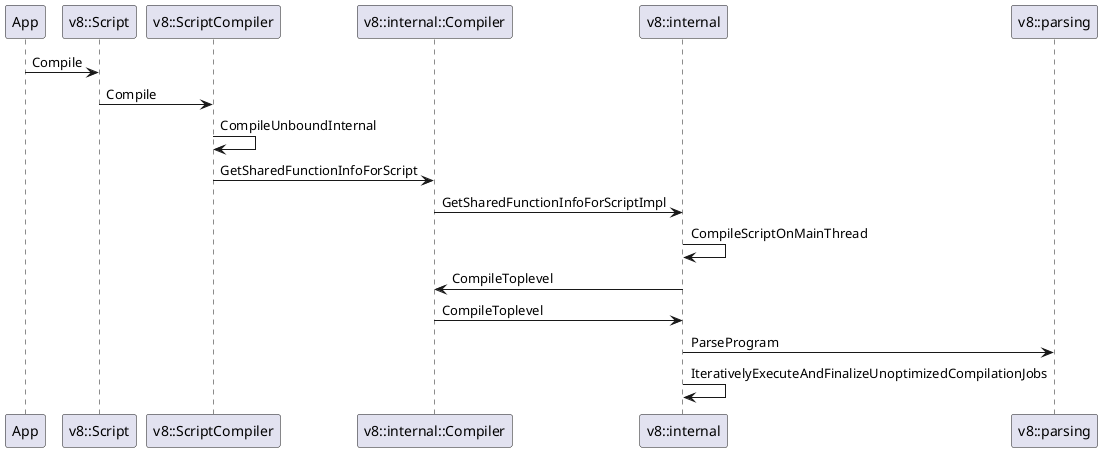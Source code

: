@startuml
participant App
participant "v8::Script" as v8_script
participant "v8::ScriptCompiler" as v8_scriptCompiler
participant "v8::internal::Compiler" as internal_Compiler
participant "v8::internal" as internal
participant "v8::parsing" as parsing
App -> v8_script : Compile
v8_script -> v8_scriptCompiler : Compile
v8_scriptCompiler -> v8_scriptCompiler : CompileUnboundInternal
v8_scriptCompiler -> internal_Compiler : GetSharedFunctionInfoForScript
internal_Compiler -> internal : GetSharedFunctionInfoForScriptImpl
internal -> internal : CompileScriptOnMainThread
internal -> internal_Compiler : CompileToplevel
internal_Compiler -> internal : CompileToplevel
internal -> parsing : ParseProgram
internal -> internal : IterativelyExecuteAndFinalizeUnoptimizedCompilationJobs
@enduml
